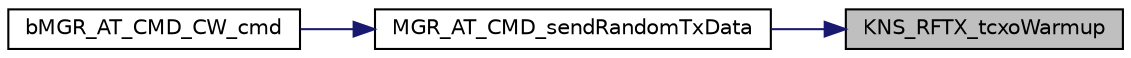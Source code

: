 digraph "KNS_RFTX_tcxoWarmup"
{
 // INTERACTIVE_SVG=YES
 // LATEX_PDF_SIZE
  edge [fontname="Helvetica",fontsize="10",labelfontname="Helvetica",labelfontsize="10"];
  node [fontname="Helvetica",fontsize="10",shape=record];
  rankdir="RL";
  Node1 [label="KNS_RFTX_tcxoWarmup",height=0.2,width=0.4,color="black", fillcolor="grey75", style="filled", fontcolor="black",tooltip="This function switch on the TCXO for the right time and callback is called when tcxo is considered re..."];
  Node1 -> Node2 [dir="back",color="midnightblue",fontsize="10",style="solid",fontname="Helvetica"];
  Node2 [label="MGR_AT_CMD_sendRandomTxData",height=0.2,width=0.4,color="black", fillcolor="white", style="filled",URL="$d0/d0f/group___m_g_r___a_t___c_m_d.html#ga60486b23c6850d01bbb1e29875cd24f4",tooltip="Send random TX data as per RF configuration."];
  Node2 -> Node3 [dir="back",color="midnightblue",fontsize="10",style="solid",fontname="Helvetica"];
  Node3 [label="bMGR_AT_CMD_CW_cmd",height=0.2,width=0.4,color="black", fillcolor="white", style="filled",URL="$d0/d0f/group___m_g_r___a_t___c_m_d.html#gafccf5cd6468be2c39af4c4c599d48ef8",tooltip="Process AT command \"AT+CW\"."];
}
